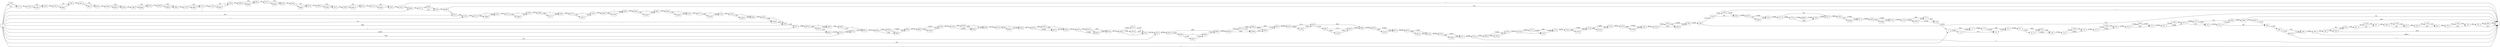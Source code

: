 digraph {
	graph [rankdir=LR]
	node [shape=rectangle]
	2 -> 13 [label=273651]
	2 -> 23 [label=1840]
	13 -> 23 [label=272828]
	13 -> 34 [label=823]
	23 -> 25 [label=274668]
	25 -> 34 [label=272828]
	25 -> 46 [label=1840]
	34 -> 46 [label=273651]
	46 -> 61 [label=275491]
	61 -> 85 [label=273651]
	61 -> 7852 [label=1840]
	85 -> 106 [label=272828]
	85 -> 7852 [label=823]
	106 -> 124 [label=275491]
	124 -> 145 [label=274668]
	124 -> 11034 [label=823]
	145 -> 157 [label=275491]
	157 -> 208 [label=274668]
	157 -> 11084 [label=823]
	208 -> 253 [label=275491]
	253 -> 274 [label=1405]
	253 -> 7889 [label=274086]
	274 -> 282 [label=275491]
	282 -> 303 [label=274668]
	282 -> 11104 [label=823]
	303 -> 313 [label=274668]
	303 -> 324 [label=823]
	313 -> 324 [label=273903]
	313 -> 7898 [label=765]
	324 -> 325 [label=274726]
	325 -> 346 [label=582]
	325 -> 7898 [label=274144]
	346 -> 368 [label=272063]
	368 -> 389 [label=582]
	368 -> 7922 [label=271481]
	389 -> 408 [label=272062]
	408 -> 409 [label=3245]
	408 -> 1 [label=268817]
	409 -> 430 [label=582]
	409 -> 7934 [label=2663]
	430 -> 467 [label=1405]
	467 -> 497 [label=582]
	467 -> 11168 [label=823]
	497 -> 499 [label=1405]
	499 -> 537 [label=582]
	499 -> 11205 [label=823]
	537 -> 564 [label=1405]
	564 -> 585 [label=582]
	564 -> 11225 [label=823]
	585 -> 709 [label=1405]
	709 -> 730 [label=582]
	709 -> 11245 [label=823]
	730 -> 783 [label=1405]
	783 -> 1 [label=823]
	783 -> 1982 [label=582]
	1982 -> 1 [label=582]
	2117 -> 2148 [label=325]
	2148 -> 2169 [label=324]
	2148 -> 4766 [label=1]
	2169 -> 2341 [label=325]
	2341 -> 2381 [label=324]
	2341 -> 4805 [label=1]
	2381 -> 2401 [label=325]
	2401 -> 2422 [label=324]
	2401 -> 4825 [label=1]
	2422 -> 2560 [label=325]
	2560 -> 2584 [label=324]
	2560 -> 4848 [label=1]
	2584 -> 2598 [label=325]
	2598 -> 2619 [label=324]
	2598 -> 4868 [label=1]
	2619 -> 2668 [label=325]
	2668 -> 2689 [label=324]
	2668 -> 4888 [label=1]
	2689 -> 2716 [label=325]
	2716 -> 2737 [label=324]
	2716 -> 4908 [label=1]
	2737 -> 2743 [label=325]
	2743 -> 2764 [label=324]
	2743 -> 4928 [label=1]
	2764 -> 2809 [label=325]
	2809 -> 2830 [label=324]
	2809 -> 4948 [label=1]
	2830 -> 2911 [label=325]
	2911 -> 2932 [label=324]
	2911 -> 4968 [label=1]
	2932 -> 2958 [label=325]
	2958 -> 2979 [label=324]
	2958 -> 4988 [label=1]
	2979 -> 3098 [label=325]
	3098 -> 3119 [label=324]
	3098 -> 5008 [label=1]
	3119 -> 3180 [label=325]
	3180 -> 3201 [label=324]
	3180 -> 5028 [label=1]
	3201 -> 3237 [label=325]
	3237 -> 3258 [label=324]
	3237 -> 5048 [label=1]
	3258 -> 3314 [label=325]
	3314 -> 1 [label=1]
	3314 -> 3668 [label=324]
	3668 -> 3722 [label=325]
	3722 -> 3743 [label=324]
	3722 -> 5068 [label=1]
	3743 -> 3963 [label=325]
	3963 -> 1 [label=324]
	3963 -> 5255 [label=1]
	4746 -> 2117 [label=1]
	4766 -> 2169 [label=1]
	4805 -> 2381 [label=1]
	4825 -> 2422 [label=1]
	4848 -> 2584 [label=1]
	4868 -> 2619 [label=1]
	4888 -> 2689 [label=1]
	4908 -> 2737 [label=1]
	4928 -> 2764 [label=1]
	4948 -> 2830 [label=1]
	4968 -> 2932 [label=1]
	4988 -> 2979 [label=1]
	5008 -> 3119 [label=1]
	5028 -> 3201 [label=1]
	5048 -> 3258 [label=1]
	5068 -> 3743 [label=1]
	5255 -> 5274 [label=7658]
	5274 -> 5312 [label=7659]
	5312 -> 5333 [label=1]
	5312 -> 10068 [label=7658]
	5333 -> 5372 [label=7659]
	5372 -> 5393 [label=1]
	5372 -> 10088 [label=7658]
	5393 -> 5468 [label=7659]
	5468 -> 5492 [label=1]
	5468 -> 10111 [label=7658]
	5492 -> 5513 [label=7659]
	5513 -> 5534 [label=1]
	5513 -> 10131 [label=7658]
	5534 -> 5606 [label=7659]
	5606 -> 5636 [label=1]
	5606 -> 10160 [label=7658]
	5636 -> 5660 [label=7659]
	5660 -> 5681 [label=1]
	5660 -> 10180 [label=7658]
	5681 -> 5684 [label=7659]
	5684 -> 5705 [label=1]
	5684 -> 10200 [label=7658]
	5705 -> 5717 [label=7659]
	5717 -> 5738 [label=1]
	5717 -> 10220 [label=7658]
	5738 -> 5793 [label=7659]
	5793 -> 5834 [label=1]
	5793 -> 10260 [label=7658]
	5834 -> 5901 [label=7659]
	5901 -> 5939 [label=1]
	5901 -> 10028 [label=7658]
	5939 -> 5977 [label=11087]
	5977 -> 5978 [label=11088]
	5978 -> 5999 [label=1]
	5978 -> 9933 [label=11087]
	5999 -> 6002 [label=7659]
	6002 -> 6023 [label=1]
	6002 -> 6761 [label=7658]
	6023 -> 6046 [label=281745]
	6046 -> 6048 [label=274087]
	6046 -> 6069 [label=7658]
	6048 -> 6069 [label=1]
	6048 -> 6080 [label=274086]
	6069 -> 6080 [label=7659]
	6080 -> 6088 [label=281745]
	6088 -> 6109 [label=274087]
	6088 -> 10354 [label=7658]
	6109 -> 6130 [label=281745]
	6130 -> 6148 [label=7659]
	6130 -> 6818 [label=274086]
	6148 -> 6169 [label=1]
	6148 -> 6818 [label=7658]
	6169 -> 6223 [label=281745]
	6223 -> 6244 [label=1]
	6223 -> 6855 [label=281744]
	6244 -> 6259 [label=281745]
	6259 -> 6265 [label=7659]
	6259 -> 6876 [label=274086]
	6265 -> 6286 [label=1]
	6265 -> 6876 [label=7658]
	6286 -> 6319 [label=281745]
	6319 -> 6324 [label=7659]
	6319 -> 6340 [label=274086]
	6324 -> 6340 [label=1]
	6324 -> 6345 [label=7658]
	6340 -> 6345 [label=274087]
	6345 -> 6349 [label=281745]
	6349 -> 6370 [label=1]
	6349 -> 6921 [label=274086]
	6349 -> 10410 [label=7658]
	6370 -> 6379 [label=281745]
	6379 -> 6430 [label=282568]
	6430 -> 6439 [label=274087]
	6430 -> 6468 [label=8481]
	6439 -> 6460 [label=1]
	6439 -> 6941 [label=274086]
	6460 -> 6468 [label=274087]
	6468 -> 6469 [label=282568]
	6469 -> 6471 [label=274910]
	6469 -> 10468 [label=7658]
	6471 -> 6484 [label=274087]
	6471 -> 10468 [label=823]
	6484 -> 6492 [label=268818]
	6484 -> 6505 [label=5269]
	6492 -> 6505 [label=277299]
	6505 -> 6532 [label=282568]
	6532 -> 6553 [label=13751]
	6532 -> 11265 [label=268817]
	6553 -> 6562 [label=274087]
	6553 -> 6606 [label=8481]
	6562 -> 6583 [label=5270]
	6562 -> 11285 [label=268817]
	6583 -> 6606 [label=274087]
	6606 -> 6616 [label=282568]
	6616 -> 6672 [label=274087]
	6616 -> 10576 [label=8481]
	6672 -> 6679 [label=282568]
	6679 -> 6718 [label=274087]
	6679 -> 10614 [label=8481]
	6718 -> 6730 [label=282568]
	6730 -> 6751 [label=274087]
	6730 -> 10634 [label=8481]
	6751 -> 6753 [label=282568]
	6753 -> 1 [label=1]
	6753 -> 6989 [label=282567]
	6754 -> 6761 [label=274086]
	6761 -> 6023 [label=281744]
	6818 -> 6169 [label=281744]
	6855 -> 6244 [label=281744]
	6876 -> 6286 [label=281744]
	6921 -> 6370 [label=274086]
	6941 -> 6460 [label=274086]
	6989 -> 7010 [label=274086]
	6989 -> 10654 [label=8481]
	7010 -> 7109 [label=282567]
	7109 -> 7121 [label=282566]
	7109 -> 7130 [label=1]
	7121 -> 7130 [label=274085]
	7121 -> 7142 [label=8481]
	7130 -> 7142 [label=274086]
	7142 -> 7163 [label=282567]
	7163 -> 7214 [label=274086]
	7163 -> 10724 [label=8481]
	7214 -> 7235 [label=274086]
	7214 -> 10744 [label=8481]
	7235 -> 7244 [label=282567]
	7244 -> 7265 [label=274086]
	7244 -> 10764 [label=8481]
	7265 -> 7314 [label=282567]
	7314 -> 7361 [label=274909]
	7314 -> 10816 [label=7658]
	7361 -> 7382 [label=274086]
	7361 -> 10816 [label=823]
	7382 -> 7443 [label=282567]
	7443 -> 1 [label=7657]
	7443 -> 7461 [label=274910]
	7461 -> 7462 [label=274087]
	7461 -> 7482 [label=823]
	7462 -> 1 [label=1]
	7462 -> 7482 [label=274086]
	7482 -> 7502 [label=274909]
	7502 -> 7523 [label=274086]
	7502 -> 10893 [label=823]
	7523 -> 7572 [label=274909]
	7572 -> 7574 [label=274086]
	7572 -> 7611 [label=823]
	7574 -> 7595 [label=1840]
	7574 -> 9986 [label=272246]
	7595 -> 7611 [label=274086]
	7611 -> 7641 [label=274909]
	7641 -> 7671 [label=274086]
	7641 -> 10960 [label=823]
	7671 -> 7680 [label=274909]
	7680 -> 7701 [label=274086]
	7680 -> 10980 [label=823]
	7701 -> 7743 [label=274909]
	7743 -> 7777 [label=1840]
	7743 -> 10007 [label=273069]
	7777 -> 7785 [label=2663]
	7785 -> 2 [label=274909]
	7852 -> 106 [label=2663]
	7889 -> 274 [label=274086]
	7898 -> 7906 [label=274909]
	7906 -> 7907 [label=274144]
	7906 -> 1 [label=765]
	7907 -> 1 [label=2663]
	7907 -> 346 [label=271481]
	7922 -> 1 [label=1]
	7922 -> 389 [label=271480]
	7934 -> 1 [label=1840]
	7934 -> 430 [label=823]
	9933 -> 9941 [label=3429]
	9933 -> 5999 [label=7658]
	9941 -> 6754 [label=272246]
	9986 -> 7595 [label=272246]
	10007 -> 7785 [label=272246]
	10007 -> 7777 [label=823]
	10028 -> 5939 [label=8423]
	10068 -> 5333 [label=7658]
	10088 -> 5393 [label=7658]
	10111 -> 5492 [label=7658]
	10131 -> 5534 [label=7658]
	10160 -> 5636 [label=7658]
	10180 -> 5681 [label=7658]
	10200 -> 5705 [label=7658]
	10220 -> 5738 [label=7658]
	10260 -> 5834 [label=7658]
	10354 -> 6109 [label=7658]
	10410 -> 6370 [label=7658]
	10468 -> 6492 [label=8481]
	10576 -> 6672 [label=8481]
	10614 -> 6718 [label=8481]
	10634 -> 6751 [label=8481]
	10654 -> 7010 [label=8481]
	10724 -> 7214 [label=8481]
	10744 -> 7235 [label=8481]
	10764 -> 7265 [label=8481]
	10816 -> 7382 [label=8481]
	10893 -> 7523 [label=823]
	10960 -> 7671 [label=823]
	10980 -> 7701 [label=823]
	11034 -> 145 [label=823]
	11084 -> 208 [label=823]
	11104 -> 303 [label=823]
	11168 -> 497 [label=823]
	11205 -> 537 [label=823]
	11225 -> 585 [label=823]
	11245 -> 730 [label=823]
	11265 -> 6553 [label=268817]
	11285 -> 6583 [label=268817]
	0 -> 2 [label=582]
	0 -> 3668 [label=1]
	0 -> 6754 [label=1840]
	0 -> 5977 [label=1]
	0 -> 10028 [label=765]
	0 -> 5255 [label=7657]
	0 -> 6379 [label=823]
	0 -> 5274 [label=1]
	0 -> 9941 [label=268817]
	0 -> 5939 [label=2663]
	0 -> 2117 [label=324]
	0 -> 4746 [label=1]
	0 -> 1 [label=1]
}
